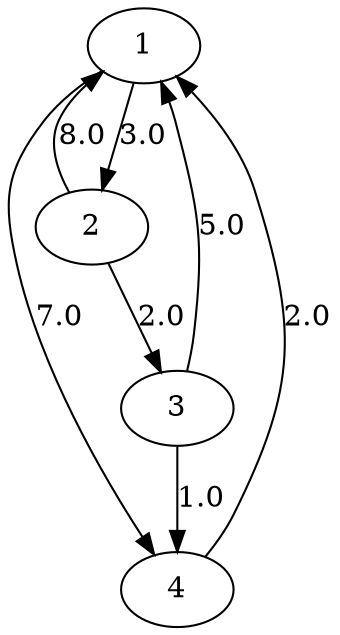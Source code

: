 strict digraph G {
  1 [ label="1" ];
  2 [ label="2" ];
  3 [ label="3" ];
  4 [ label="4" ];
  1 -> 2 [ label="3.0" ];
  2 -> 3 [ label="2.0" ];
  3 -> 4 [ label="1.0" ];
  4 -> 1 [ label="2.0" ];
  1 -> 4 [ label="7.0" ];
  3 -> 1 [ label="5.0" ];
  2 -> 1 [ label="8.0" ];
}

